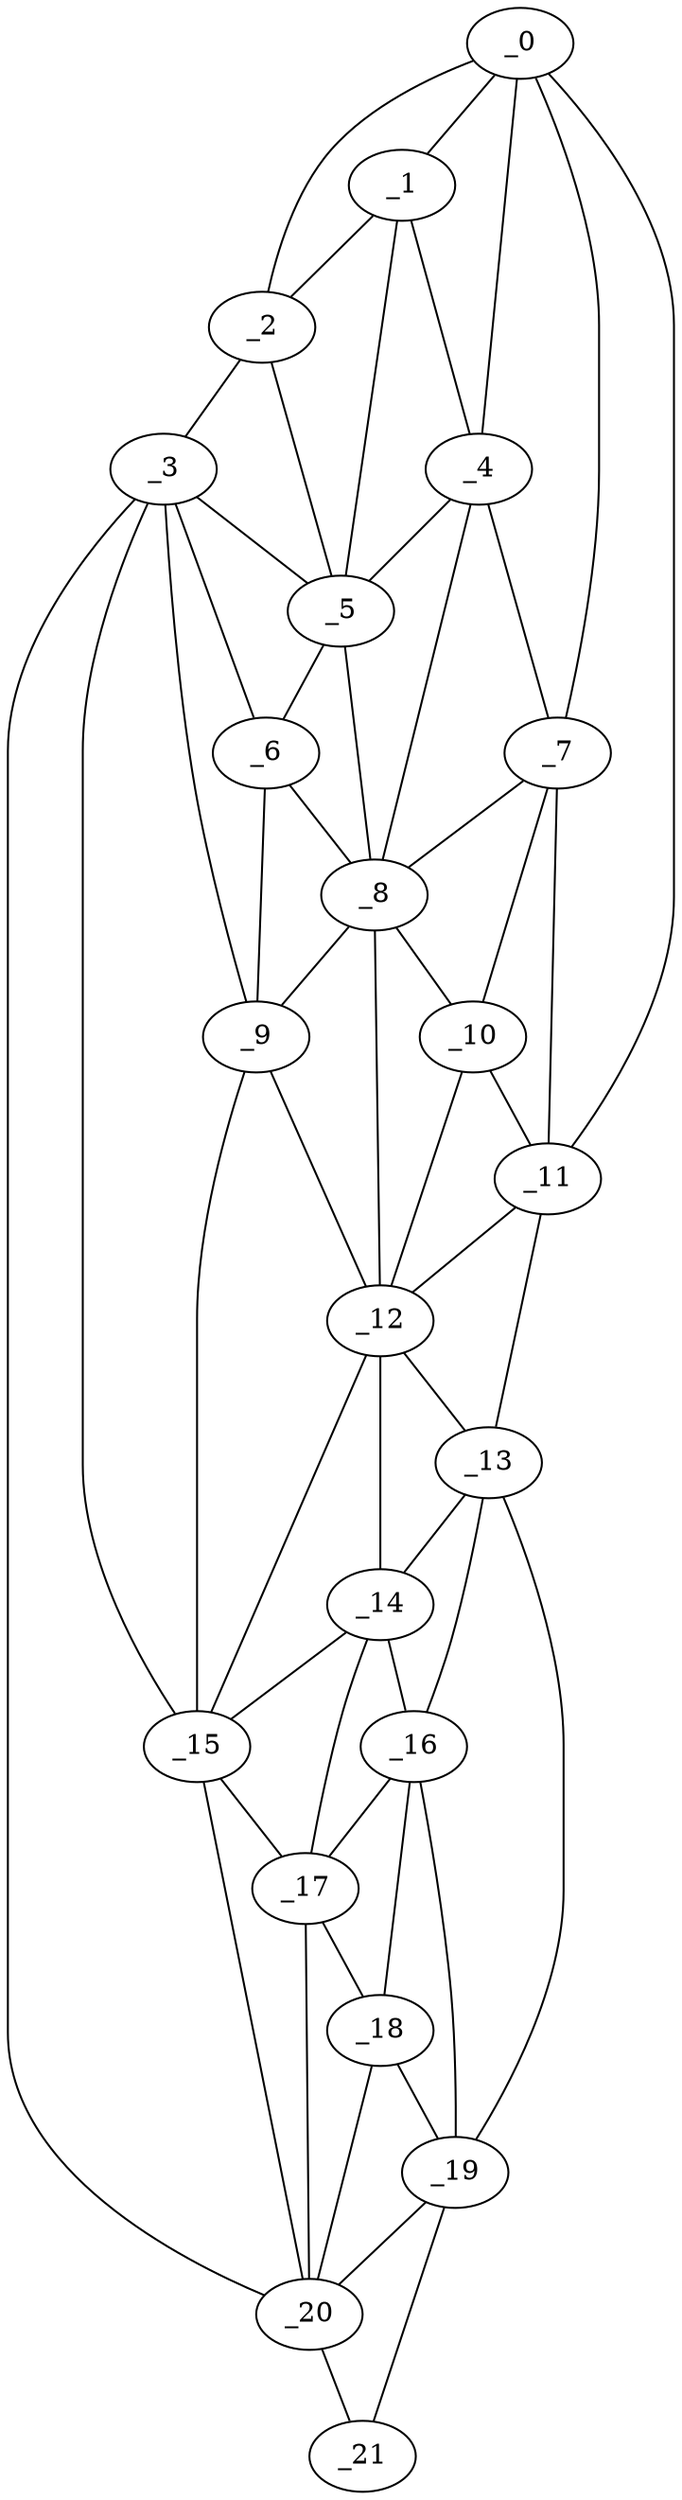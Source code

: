 graph "obj23__165.gxl" {
	_0	 [x=7,
		y=52];
	_1	 [x=18,
		y=69];
	_0 -- _1	 [valence=1];
	_2	 [x=18,
		y=74];
	_0 -- _2	 [valence=1];
	_4	 [x=35,
		y=50];
	_0 -- _4	 [valence=1];
	_7	 [x=46,
		y=49];
	_0 -- _7	 [valence=2];
	_11	 [x=80,
		y=46];
	_0 -- _11	 [valence=1];
	_1 -- _2	 [valence=1];
	_1 -- _4	 [valence=2];
	_5	 [x=36,
		y=67];
	_1 -- _5	 [valence=2];
	_3	 [x=33,
		y=87];
	_2 -- _3	 [valence=1];
	_2 -- _5	 [valence=2];
	_3 -- _5	 [valence=1];
	_6	 [x=41,
		y=70];
	_3 -- _6	 [valence=2];
	_9	 [x=47,
		y=80];
	_3 -- _9	 [valence=1];
	_15	 [x=91,
		y=76];
	_3 -- _15	 [valence=2];
	_20	 [x=115,
		y=72];
	_3 -- _20	 [valence=1];
	_4 -- _5	 [valence=1];
	_4 -- _7	 [valence=2];
	_8	 [x=46,
		y=62];
	_4 -- _8	 [valence=1];
	_5 -- _6	 [valence=2];
	_5 -- _8	 [valence=2];
	_6 -- _8	 [valence=2];
	_6 -- _9	 [valence=2];
	_7 -- _8	 [valence=2];
	_10	 [x=71,
		y=47];
	_7 -- _10	 [valence=2];
	_7 -- _11	 [valence=1];
	_8 -- _9	 [valence=2];
	_8 -- _10	 [valence=2];
	_12	 [x=83,
		y=60];
	_8 -- _12	 [valence=2];
	_9 -- _12	 [valence=1];
	_9 -- _15	 [valence=1];
	_10 -- _11	 [valence=1];
	_10 -- _12	 [valence=1];
	_11 -- _12	 [valence=2];
	_13	 [x=85,
		y=47];
	_11 -- _13	 [valence=1];
	_12 -- _13	 [valence=2];
	_14	 [x=90,
		y=58];
	_12 -- _14	 [valence=1];
	_12 -- _15	 [valence=2];
	_13 -- _14	 [valence=2];
	_16	 [x=94,
		y=53];
	_13 -- _16	 [valence=1];
	_19	 [x=109,
		y=53];
	_13 -- _19	 [valence=1];
	_14 -- _15	 [valence=2];
	_14 -- _16	 [valence=2];
	_17	 [x=99,
		y=63];
	_14 -- _17	 [valence=2];
	_15 -- _17	 [valence=1];
	_15 -- _20	 [valence=2];
	_16 -- _17	 [valence=2];
	_18	 [x=104,
		y=61];
	_16 -- _18	 [valence=2];
	_16 -- _19	 [valence=2];
	_17 -- _18	 [valence=2];
	_17 -- _20	 [valence=2];
	_18 -- _19	 [valence=1];
	_18 -- _20	 [valence=1];
	_19 -- _20	 [valence=2];
	_21	 [x=124,
		y=66];
	_19 -- _21	 [valence=1];
	_20 -- _21	 [valence=1];
}
